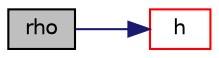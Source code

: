 digraph "rho"
{
  bgcolor="transparent";
  edge [fontname="Helvetica",fontsize="10",labelfontname="Helvetica",labelfontsize="10"];
  node [fontname="Helvetica",fontsize="10",shape=record];
  rankdir="LR";
  Node32 [label="rho",height=0.2,width=0.4,color="black", fillcolor="grey75", style="filled", fontcolor="black"];
  Node32 -> Node33 [color="midnightblue",fontsize="10",style="solid",fontname="Helvetica"];
  Node33 [label="h",height=0.2,width=0.4,color="red",URL="$a31593.html#a8cf8e943e18a3d7870b85b63d50fd9e6",tooltip="Return enthalpy departure [J/kmol]. "];
}
